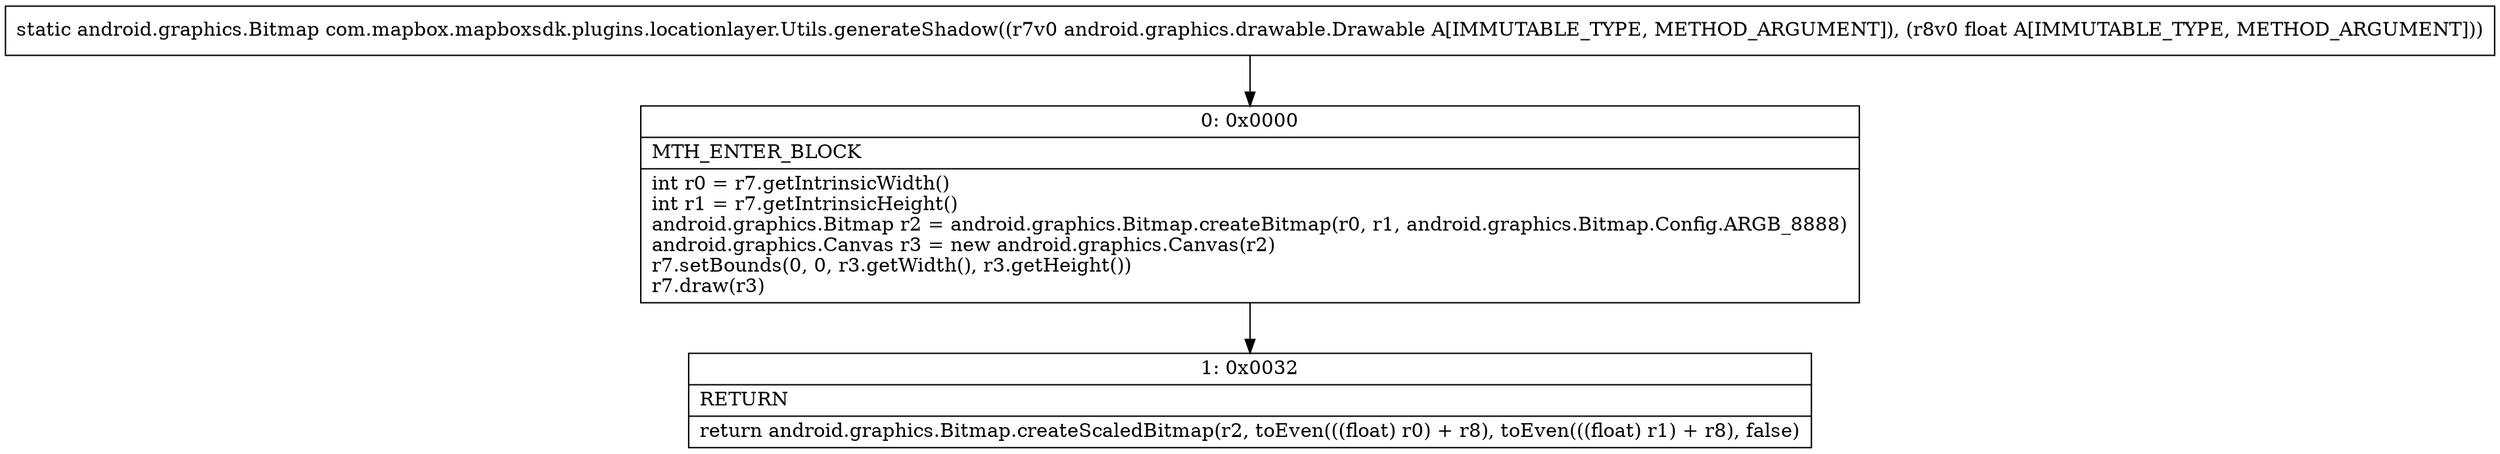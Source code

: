digraph "CFG forcom.mapbox.mapboxsdk.plugins.locationlayer.Utils.generateShadow(Landroid\/graphics\/drawable\/Drawable;F)Landroid\/graphics\/Bitmap;" {
Node_0 [shape=record,label="{0\:\ 0x0000|MTH_ENTER_BLOCK\l|int r0 = r7.getIntrinsicWidth()\lint r1 = r7.getIntrinsicHeight()\landroid.graphics.Bitmap r2 = android.graphics.Bitmap.createBitmap(r0, r1, android.graphics.Bitmap.Config.ARGB_8888)\landroid.graphics.Canvas r3 = new android.graphics.Canvas(r2)\lr7.setBounds(0, 0, r3.getWidth(), r3.getHeight())\lr7.draw(r3)\l}"];
Node_1 [shape=record,label="{1\:\ 0x0032|RETURN\l|return android.graphics.Bitmap.createScaledBitmap(r2, toEven(((float) r0) + r8), toEven(((float) r1) + r8), false)\l}"];
MethodNode[shape=record,label="{static android.graphics.Bitmap com.mapbox.mapboxsdk.plugins.locationlayer.Utils.generateShadow((r7v0 android.graphics.drawable.Drawable A[IMMUTABLE_TYPE, METHOD_ARGUMENT]), (r8v0 float A[IMMUTABLE_TYPE, METHOD_ARGUMENT])) }"];
MethodNode -> Node_0;
Node_0 -> Node_1;
}

